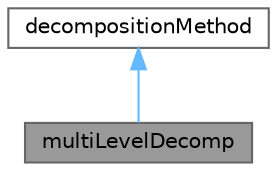 digraph "multiLevelDecomp"
{
 // LATEX_PDF_SIZE
  bgcolor="transparent";
  edge [fontname=Helvetica,fontsize=10,labelfontname=Helvetica,labelfontsize=10];
  node [fontname=Helvetica,fontsize=10,shape=box,height=0.2,width=0.4];
  Node1 [id="Node000001",label="multiLevelDecomp",height=0.2,width=0.4,color="gray40", fillcolor="grey60", style="filled", fontcolor="black",tooltip="Decompose given using consecutive application of decomposers."];
  Node2 -> Node1 [id="edge1_Node000001_Node000002",dir="back",color="steelblue1",style="solid",tooltip=" "];
  Node2 [id="Node000002",label="decompositionMethod",height=0.2,width=0.4,color="gray40", fillcolor="white", style="filled",URL="$classFoam_1_1decompositionMethod.html",tooltip="Abstract base class for domain decomposition."];
}
